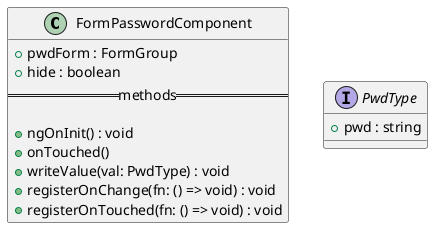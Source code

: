 @startuml FormPasswordComponent diagram
class FormPasswordComponent {
  + pwdForm : FormGroup
  + hide : boolean
  ==methods==

  + ngOnInit() : void
  + onTouched()
  + writeValue(val: PwdType) : void
  + registerOnChange(fn: () => void) : void
  + registerOnTouched(fn: () => void) : void
}

interface PwdType {
  + pwd : string
}
@enduml
